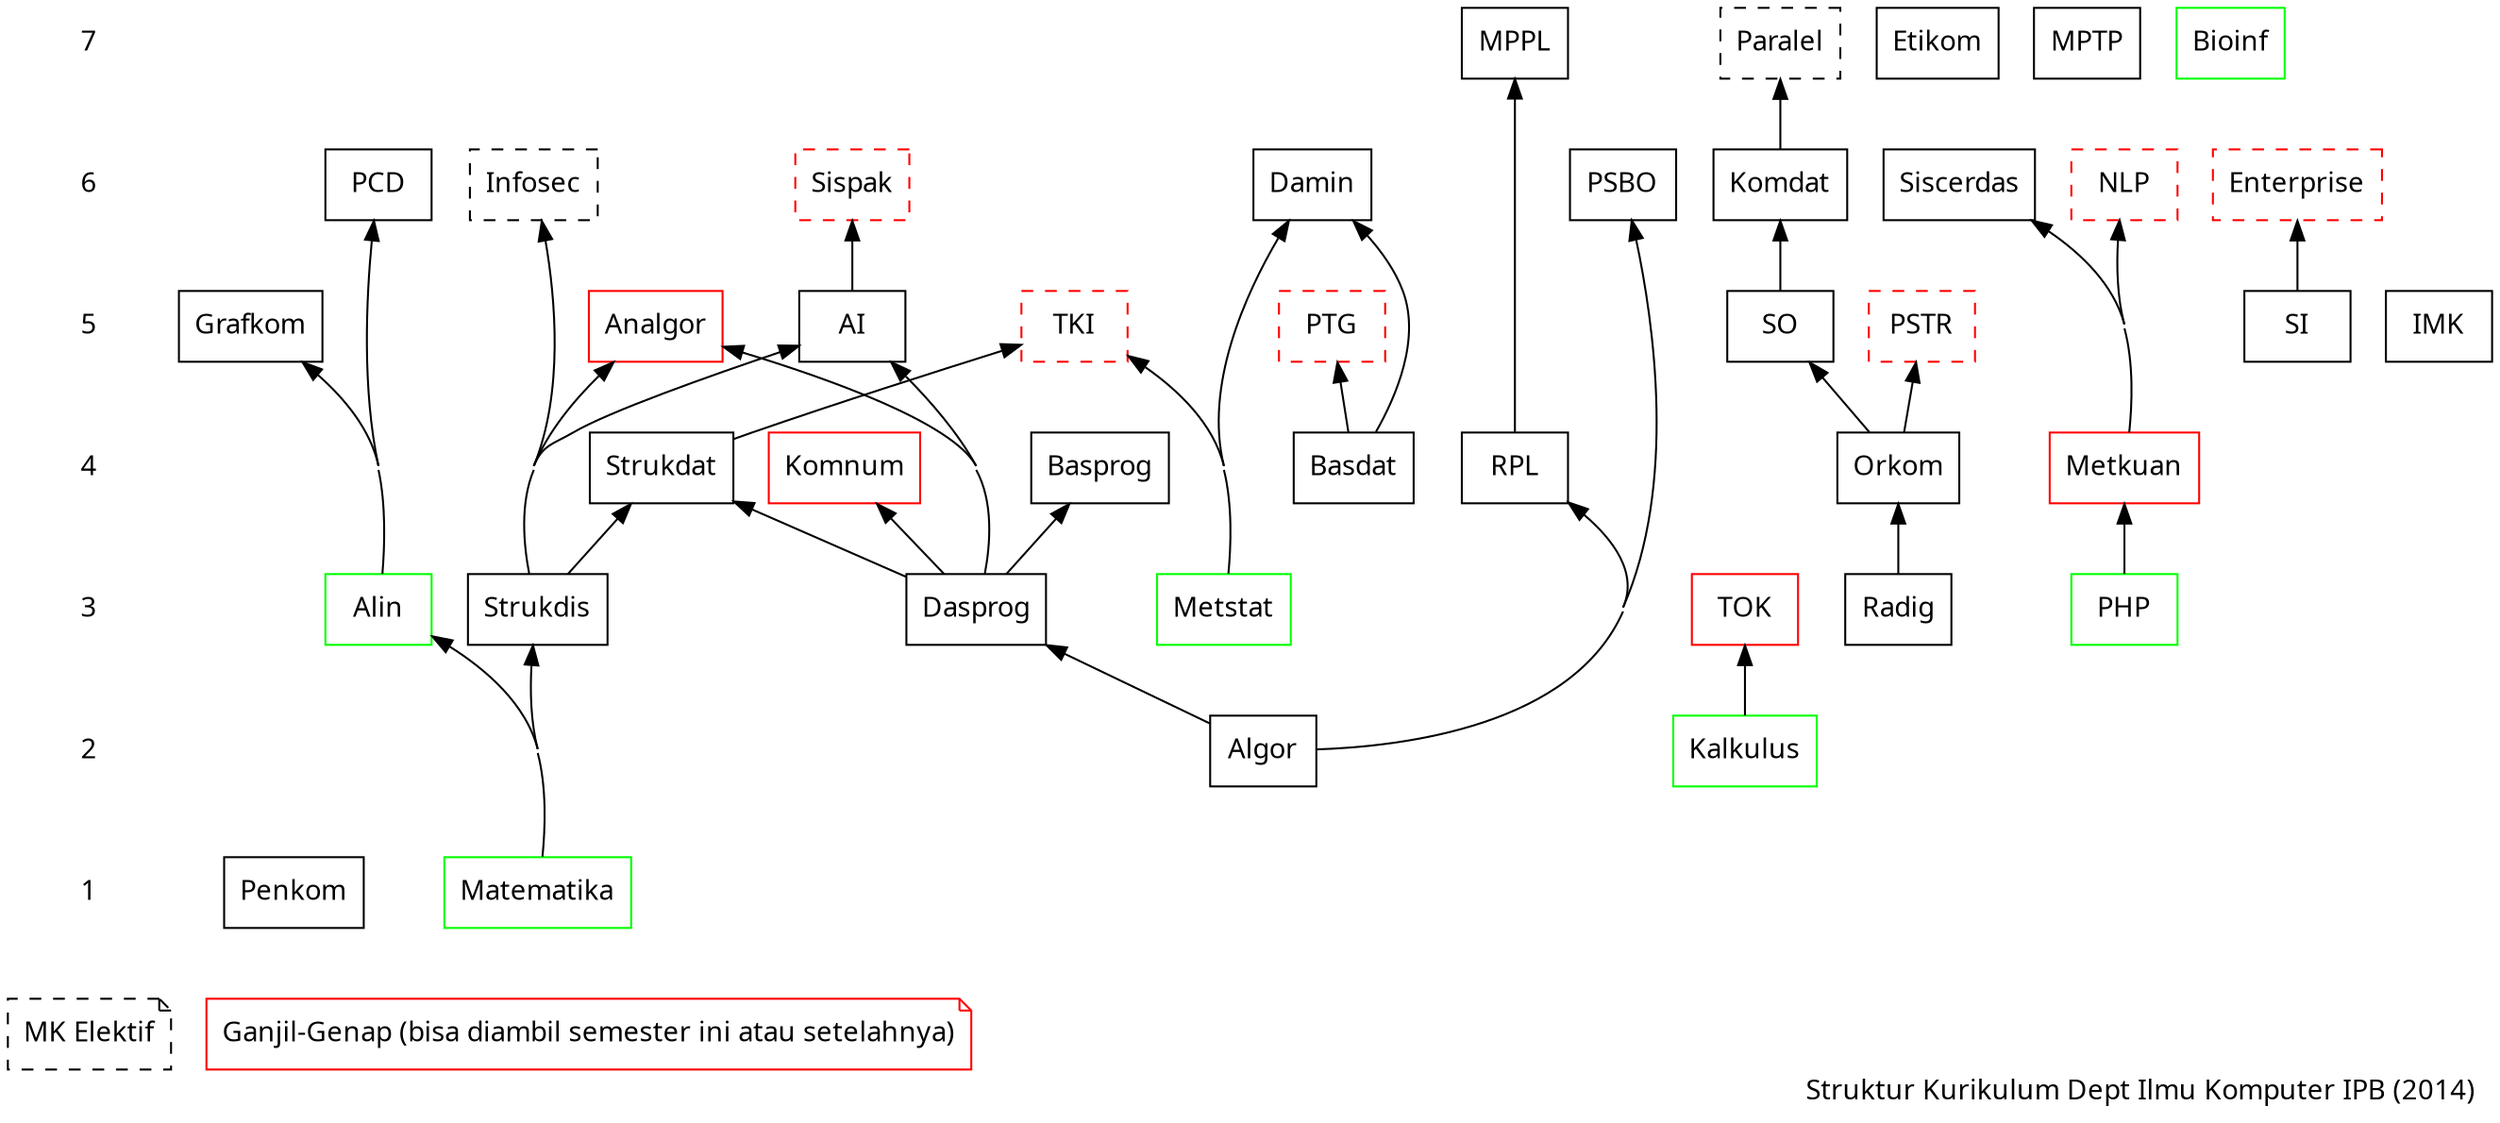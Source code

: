 digraph kom2014
{
    node [shape="box"; fontname="Fira Sans"]
    edge [dir="back"]
    concentrate="true"

    # semester
    subgraph sem {
        node [shape="plaintext"]
        edge [style="invis"]
        7 -> 6 -> 5 -> 4 -> 3 -> 2 -> 1
    }

    # mayor
    {rank="same" 1 Penkom Matematika}
    {rank="same" 2 Algor Kalkulus}
    {rank="same" 3 Dasprog Alin Strukdis Radig Metstat PHP TOK}
    {rank="same" 4 Basprog Strukdat RPL Orkom Basdat Metkuan Komnum}
    {rank="same" 5 AI Grafkom SO SI IMK Analgor}
    {rank="same" 6 PCD PSBO Komdat Damin Siscerdas}
    {rank="same" 7 Etikom MPTP MPPL Bioinf}
    Dasprog -> Algor
    Alin -> Matematika
    Strukdis -> Matematika
    TOK -> Kalkulus
    Basprog -> Dasprog
    Orkom -> Radig
    Strukdat -> {Dasprog Strukdis}
    RPL -> Algor
    Komnum -> Dasprog
    Metkuan -> PHP
    AI -> {Dasprog Strukdis}        // -> Strukdat ?
    Grafkom -> Alin
    SO -> Orkom
    Analgor -> {Dasprog Strukdis}   // -> Strukdat ?
    Komdat -> SO
    Siscerdas -> Metkuan
    PCD -> Alin
    Damin -> {Basdat Metstat}
    PSBO -> Algor
    MPPL -> RPL

    #interdept
    Matematika, Kalkulus, Metstat, Alin, PHP, Bioinf [color="green"]

    # elektif
    PSTR, PTG, TKI, Infosec, Sispak, Enterprise, NLP, Paralel [style="dashed"]
    {rank="same" 5 PSTR, PTG, TKI}
    {rank="same" 6 Infosec, Sispak, Enterprise, NLP}
    {rank="same" 7 Paralel}
    PSTR -> Orkom
    PTG -> Basdat
    TKI -> {Metstat Strukdat}
    Infosec -> Strukdis
    Sispak -> AI
    Enterprise -> SI
    NLP -> Metkuan
    Paralel -> Komdat

    # ganjil-genap
    TOK, Metkuan, Komnum, Analgor, PSTR, PTG, TKI, Sispak, Enterprise, NLP [color="red"]

    # keterangan
    {rank="sink" elektif ganjilgenap}
    elektif [shape="note"; style="dashed"; label="MK Elektif"]
    ganjilgenap [shape="note"; color="red"; labeljust="l"; label="Ganjil-Genap (bisa diambil semester ini atau setelahnya)";]

    # title
    label="Struktur Kurikulum Dept Ilmu Komputer IPB (2014)"
    labeljust="r"
    fontname="Fira Sans"
}

